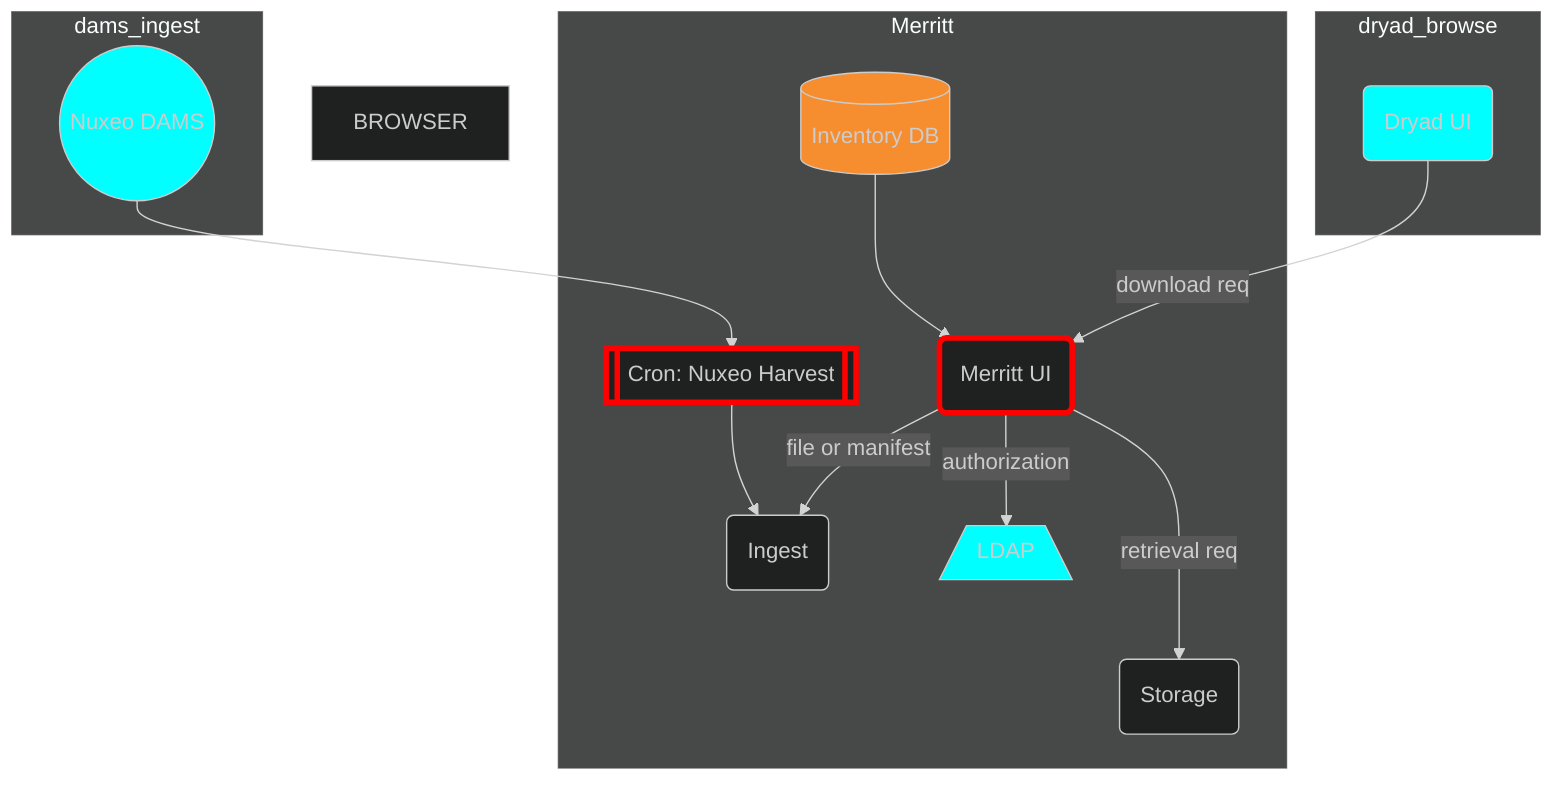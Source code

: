 %%{init: {'theme': 'dark'}}%%
graph TD
  RDS[(Inventory DB)]
  UI("Merritt UI")
  ING(Ingest)
  ST(Storage)
  LDAP[/LDAP\]
  NUXEO((Nuxeo DAMS))
  DRYAD(Dryad UI)
  NFEED[[Cron: Nuxeo Harvest]]
  BROWSER

  subgraph Merritt
    RDS --> UI
    UI --> |"file or manifest"| ING
    UI --> |authorization| LDAP
    UI ---> |retrieval req| ST
    NFEED --> ING
  end
  subgraph dryad_browse
    DRYAD --> |download req| UI
  end
  subgraph dams_ingest
    NUXEO --> NFEED
  end

  style RDS fill:#F68D2F
  style LDAP fill:cyan
  style NUXEO fill:cyan
  style DRYAD fill:cyan
  style UI stroke:red,stroke-width:4px
  style NFEED stroke:red,stroke-width:4px